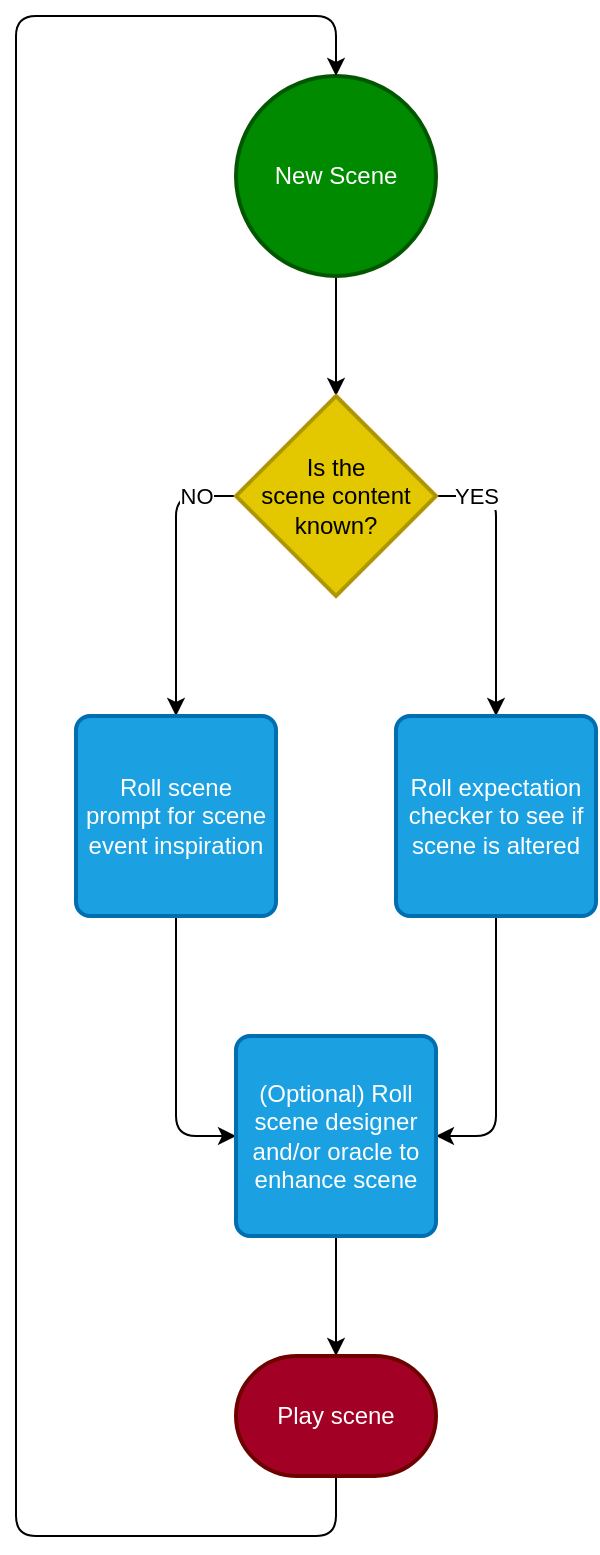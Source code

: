 <mxfile version="20.3.0" type="device"><diagram id="LKQgGV_WhE8_6Qa0cR13" name="Page-1"><mxGraphModel dx="751" dy="1265" grid="1" gridSize="10" guides="1" tooltips="1" connect="1" arrows="1" fold="1" page="1" pageScale="1" pageWidth="827" pageHeight="1169" math="0" shadow="0"><root><mxCell id="0"/><mxCell id="1" parent="0"/><mxCell id="bZ0RNgtLLPWyDbeFe8Su-3" style="edgeStyle=orthogonalEdgeStyle;rounded=0;orthogonalLoop=1;jettySize=auto;html=1;" edge="1" parent="1" source="bZ0RNgtLLPWyDbeFe8Su-1" target="bZ0RNgtLLPWyDbeFe8Su-2"><mxGeometry relative="1" as="geometry"/></mxCell><mxCell id="bZ0RNgtLLPWyDbeFe8Su-1" value="New Scene" style="strokeWidth=2;html=1;shape=mxgraph.flowchart.start_2;whiteSpace=wrap;fillColor=#008a00;fontColor=#ffffff;strokeColor=#005700;" vertex="1" parent="1"><mxGeometry x="370" y="170" width="100" height="100" as="geometry"/></mxCell><mxCell id="bZ0RNgtLLPWyDbeFe8Su-5" value="NO" style="edgeStyle=orthogonalEdgeStyle;rounded=1;orthogonalLoop=1;jettySize=auto;html=1;entryX=0.5;entryY=0;entryDx=0;entryDy=0;exitX=0;exitY=0.5;exitDx=0;exitDy=0;exitPerimeter=0;" edge="1" parent="1" source="bZ0RNgtLLPWyDbeFe8Su-2" target="bZ0RNgtLLPWyDbeFe8Su-4"><mxGeometry x="-0.714" relative="1" as="geometry"><mxPoint as="offset"/></mxGeometry></mxCell><mxCell id="bZ0RNgtLLPWyDbeFe8Su-7" value="YES" style="edgeStyle=orthogonalEdgeStyle;rounded=1;orthogonalLoop=1;jettySize=auto;html=1;entryX=0.5;entryY=0;entryDx=0;entryDy=0;exitX=1;exitY=0.5;exitDx=0;exitDy=0;exitPerimeter=0;" edge="1" parent="1" source="bZ0RNgtLLPWyDbeFe8Su-2" target="bZ0RNgtLLPWyDbeFe8Su-6"><mxGeometry x="-0.714" relative="1" as="geometry"><mxPoint as="offset"/></mxGeometry></mxCell><mxCell id="bZ0RNgtLLPWyDbeFe8Su-2" value="Is the&lt;br&gt;scene content known?" style="strokeWidth=2;html=1;shape=mxgraph.flowchart.decision;whiteSpace=wrap;fillColor=#e3c800;fontColor=#000000;strokeColor=#B09500;" vertex="1" parent="1"><mxGeometry x="370" y="330" width="100" height="100" as="geometry"/></mxCell><mxCell id="bZ0RNgtLLPWyDbeFe8Su-10" style="edgeStyle=orthogonalEdgeStyle;rounded=1;orthogonalLoop=1;jettySize=auto;html=1;entryX=0;entryY=0.5;entryDx=0;entryDy=0;exitX=0.5;exitY=1;exitDx=0;exitDy=0;" edge="1" parent="1" source="bZ0RNgtLLPWyDbeFe8Su-4" target="bZ0RNgtLLPWyDbeFe8Su-8"><mxGeometry relative="1" as="geometry"/></mxCell><mxCell id="bZ0RNgtLLPWyDbeFe8Su-4" value="Roll scene&lt;br&gt;prompt for scene event inspiration" style="rounded=1;whiteSpace=wrap;html=1;absoluteArcSize=1;arcSize=14;strokeWidth=2;fillColor=#1ba1e2;fontColor=#ffffff;strokeColor=#006EAF;" vertex="1" parent="1"><mxGeometry x="290" y="490" width="100" height="100" as="geometry"/></mxCell><mxCell id="bZ0RNgtLLPWyDbeFe8Su-9" style="edgeStyle=orthogonalEdgeStyle;rounded=1;orthogonalLoop=1;jettySize=auto;html=1;entryX=1;entryY=0.5;entryDx=0;entryDy=0;exitX=0.5;exitY=1;exitDx=0;exitDy=0;" edge="1" parent="1" source="bZ0RNgtLLPWyDbeFe8Su-6" target="bZ0RNgtLLPWyDbeFe8Su-8"><mxGeometry relative="1" as="geometry"/></mxCell><mxCell id="bZ0RNgtLLPWyDbeFe8Su-6" value="Roll expectation checker to see if scene is altered" style="rounded=1;whiteSpace=wrap;html=1;absoluteArcSize=1;arcSize=14;strokeWidth=2;fillColor=#1ba1e2;fontColor=#ffffff;strokeColor=#006EAF;" vertex="1" parent="1"><mxGeometry x="450" y="490" width="100" height="100" as="geometry"/></mxCell><mxCell id="bZ0RNgtLLPWyDbeFe8Su-12" style="edgeStyle=orthogonalEdgeStyle;rounded=1;orthogonalLoop=1;jettySize=auto;html=1;" edge="1" parent="1" source="bZ0RNgtLLPWyDbeFe8Su-8" target="bZ0RNgtLLPWyDbeFe8Su-11"><mxGeometry relative="1" as="geometry"/></mxCell><mxCell id="bZ0RNgtLLPWyDbeFe8Su-8" value="(Optional) Roll scene designer and/or oracle to enhance scene" style="rounded=1;whiteSpace=wrap;html=1;absoluteArcSize=1;arcSize=14;strokeWidth=2;fillColor=#1ba1e2;fontColor=#ffffff;strokeColor=#006EAF;" vertex="1" parent="1"><mxGeometry x="370" y="650" width="100" height="100" as="geometry"/></mxCell><mxCell id="bZ0RNgtLLPWyDbeFe8Su-13" style="edgeStyle=orthogonalEdgeStyle;rounded=1;orthogonalLoop=1;jettySize=auto;html=1;entryX=0.5;entryY=0;entryDx=0;entryDy=0;entryPerimeter=0;exitX=0.5;exitY=1;exitDx=0;exitDy=0;exitPerimeter=0;" edge="1" parent="1" source="bZ0RNgtLLPWyDbeFe8Su-11" target="bZ0RNgtLLPWyDbeFe8Su-1"><mxGeometry relative="1" as="geometry"><Array as="points"><mxPoint x="420" y="900"/><mxPoint x="260" y="900"/><mxPoint x="260" y="140"/><mxPoint x="420" y="140"/></Array></mxGeometry></mxCell><mxCell id="bZ0RNgtLLPWyDbeFe8Su-11" value="Play scene" style="strokeWidth=2;html=1;shape=mxgraph.flowchart.terminator;whiteSpace=wrap;fillColor=#a20025;fontColor=#ffffff;strokeColor=#6F0000;" vertex="1" parent="1"><mxGeometry x="370" y="810" width="100" height="60" as="geometry"/></mxCell></root></mxGraphModel></diagram></mxfile>